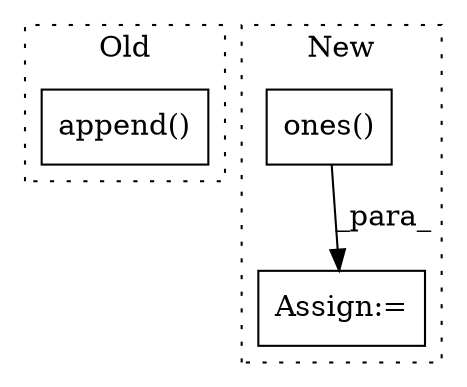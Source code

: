 digraph G {
subgraph cluster0 {
1 [label="append()" a="75" s="1492,1559" l="11,1" shape="box"];
label = "Old";
style="dotted";
}
subgraph cluster1 {
2 [label="ones()" a="75" s="1539,1559" l="8,1" shape="box"];
3 [label="Assign:=" a="68" s="1511" l="4" shape="box"];
label = "New";
style="dotted";
}
2 -> 3 [label="_para_"];
}